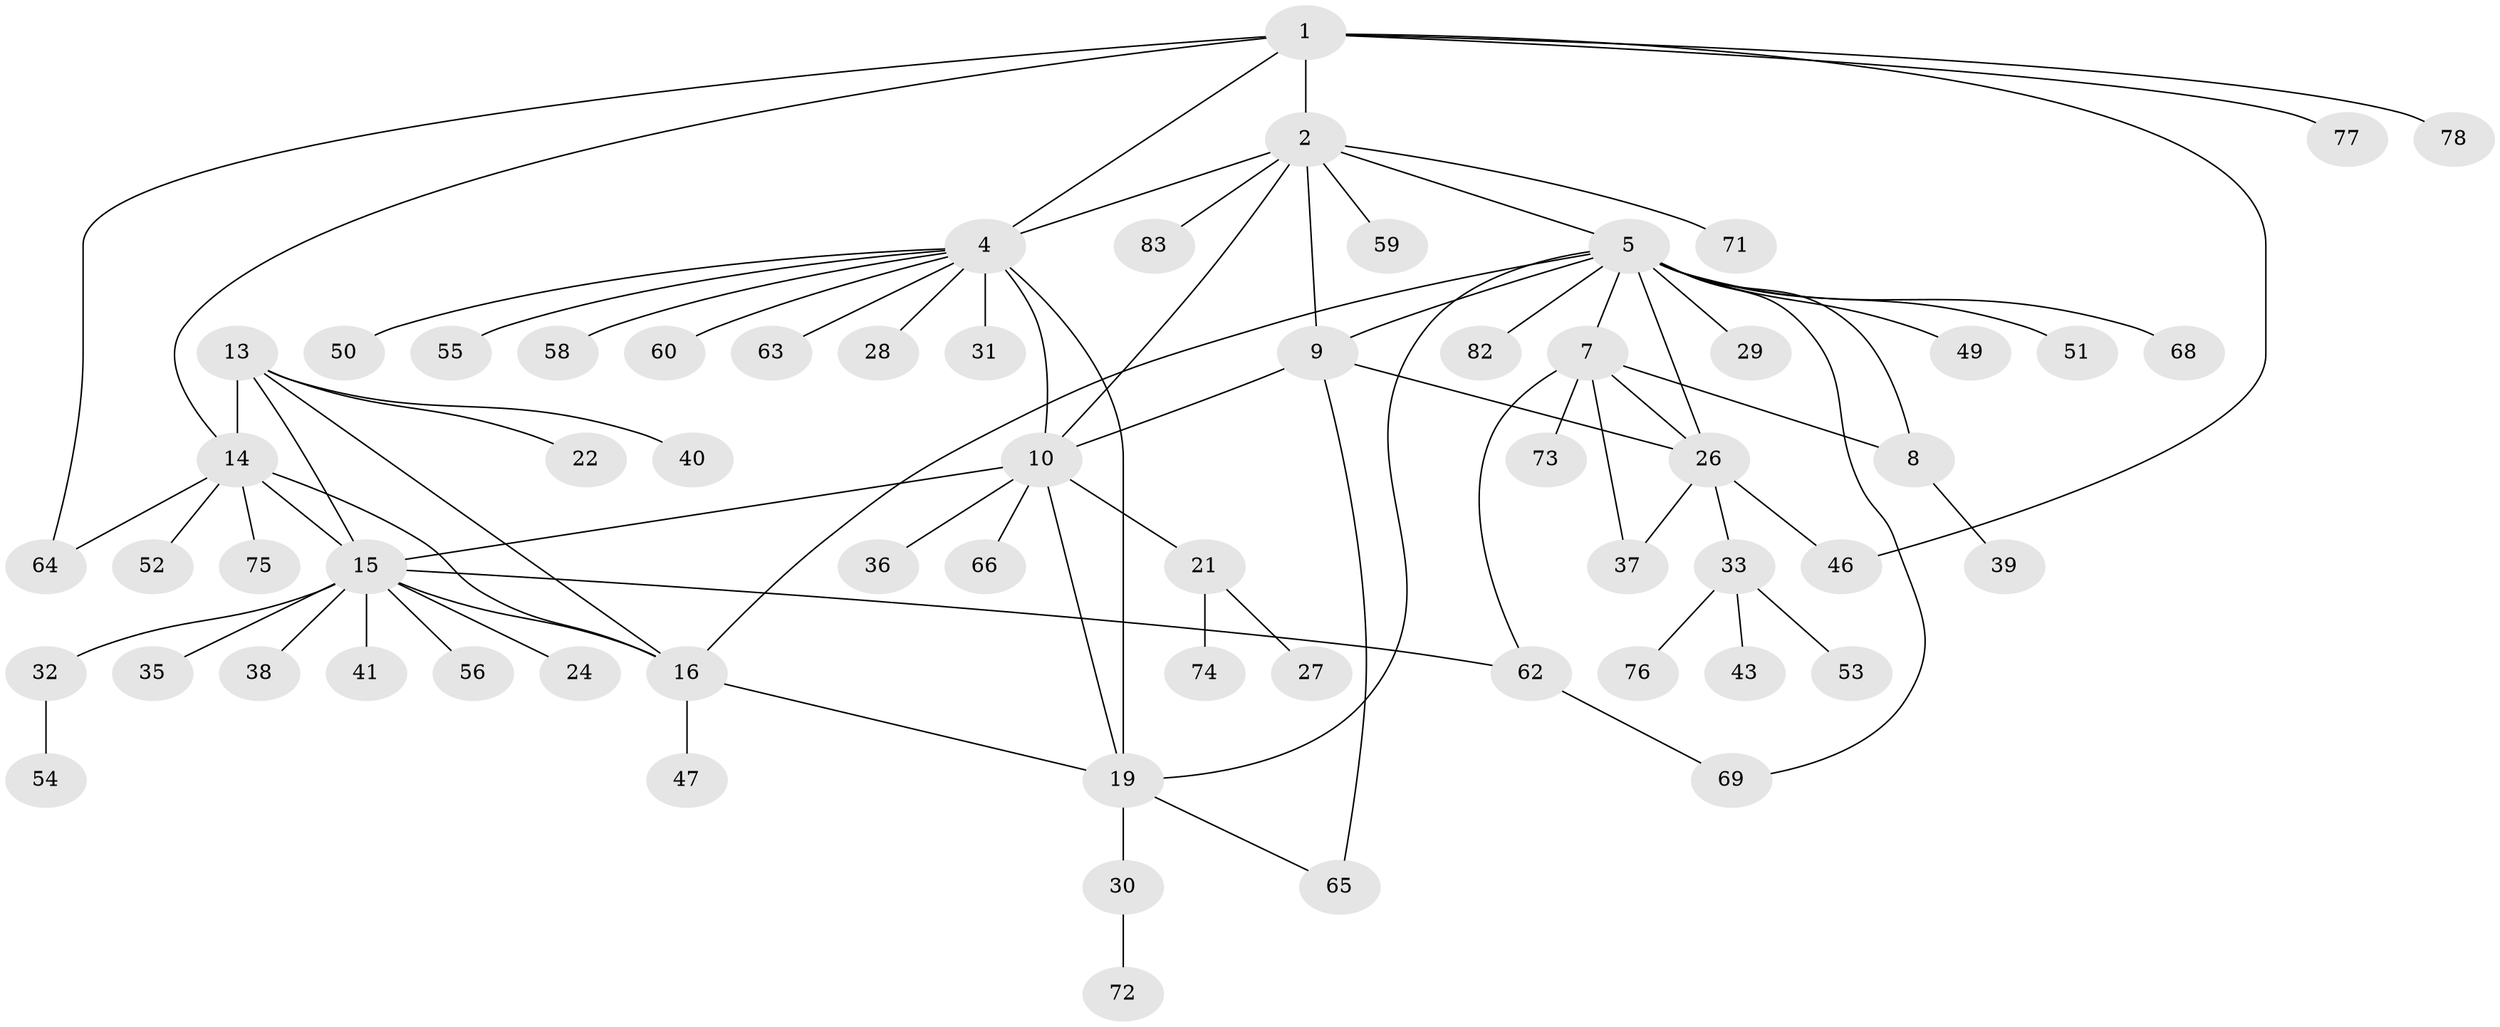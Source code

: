 // Generated by graph-tools (version 1.1) at 2025/24/03/03/25 07:24:10]
// undirected, 62 vertices, 82 edges
graph export_dot {
graph [start="1"]
  node [color=gray90,style=filled];
  1 [super="+3"];
  2 [super="+11"];
  4 [super="+17"];
  5 [super="+6"];
  7 [super="+61"];
  8;
  9 [super="+12"];
  10 [super="+18"];
  13;
  14 [super="+23"];
  15 [super="+45"];
  16 [super="+25"];
  19 [super="+20"];
  21 [super="+34"];
  22;
  24;
  26 [super="+80"];
  27;
  28 [super="+44"];
  29;
  30;
  31;
  32 [super="+42"];
  33 [super="+48"];
  35;
  36;
  37;
  38;
  39 [super="+57"];
  40;
  41;
  43;
  46;
  47;
  49;
  50;
  51;
  52;
  53 [super="+70"];
  54 [super="+67"];
  55 [super="+79"];
  56;
  58;
  59;
  60;
  62;
  63;
  64 [super="+81"];
  65;
  66;
  68;
  69;
  71;
  72;
  73;
  74;
  75;
  76;
  77;
  78;
  82;
  83;
  1 -- 2 [weight=2];
  1 -- 4 [weight=2];
  1 -- 46;
  1 -- 77;
  1 -- 78;
  1 -- 64;
  1 -- 14;
  2 -- 4;
  2 -- 5;
  2 -- 83;
  2 -- 71;
  2 -- 9 [weight=2];
  2 -- 10;
  2 -- 59;
  4 -- 55;
  4 -- 60;
  4 -- 63;
  4 -- 19 [weight=2];
  4 -- 50;
  4 -- 58;
  4 -- 28;
  4 -- 31;
  4 -- 10;
  5 -- 7 [weight=2];
  5 -- 8 [weight=2];
  5 -- 26;
  5 -- 29;
  5 -- 51;
  5 -- 68;
  5 -- 69;
  5 -- 16;
  5 -- 49;
  5 -- 82;
  5 -- 9;
  5 -- 19;
  7 -- 8;
  7 -- 37;
  7 -- 73;
  7 -- 26;
  7 -- 62;
  8 -- 39;
  9 -- 10 [weight=2];
  9 -- 26;
  9 -- 65;
  10 -- 15;
  10 -- 36;
  10 -- 66;
  10 -- 19 [weight=2];
  10 -- 21;
  13 -- 14;
  13 -- 15;
  13 -- 16;
  13 -- 22;
  13 -- 40;
  14 -- 15;
  14 -- 16;
  14 -- 75;
  14 -- 52;
  14 -- 64;
  15 -- 16;
  15 -- 24;
  15 -- 32;
  15 -- 35;
  15 -- 38;
  15 -- 41;
  15 -- 62;
  15 -- 56;
  16 -- 19;
  16 -- 47;
  19 -- 30;
  19 -- 65;
  21 -- 27;
  21 -- 74;
  26 -- 33;
  26 -- 46;
  26 -- 37;
  30 -- 72;
  32 -- 54;
  33 -- 43;
  33 -- 53;
  33 -- 76;
  62 -- 69;
}
